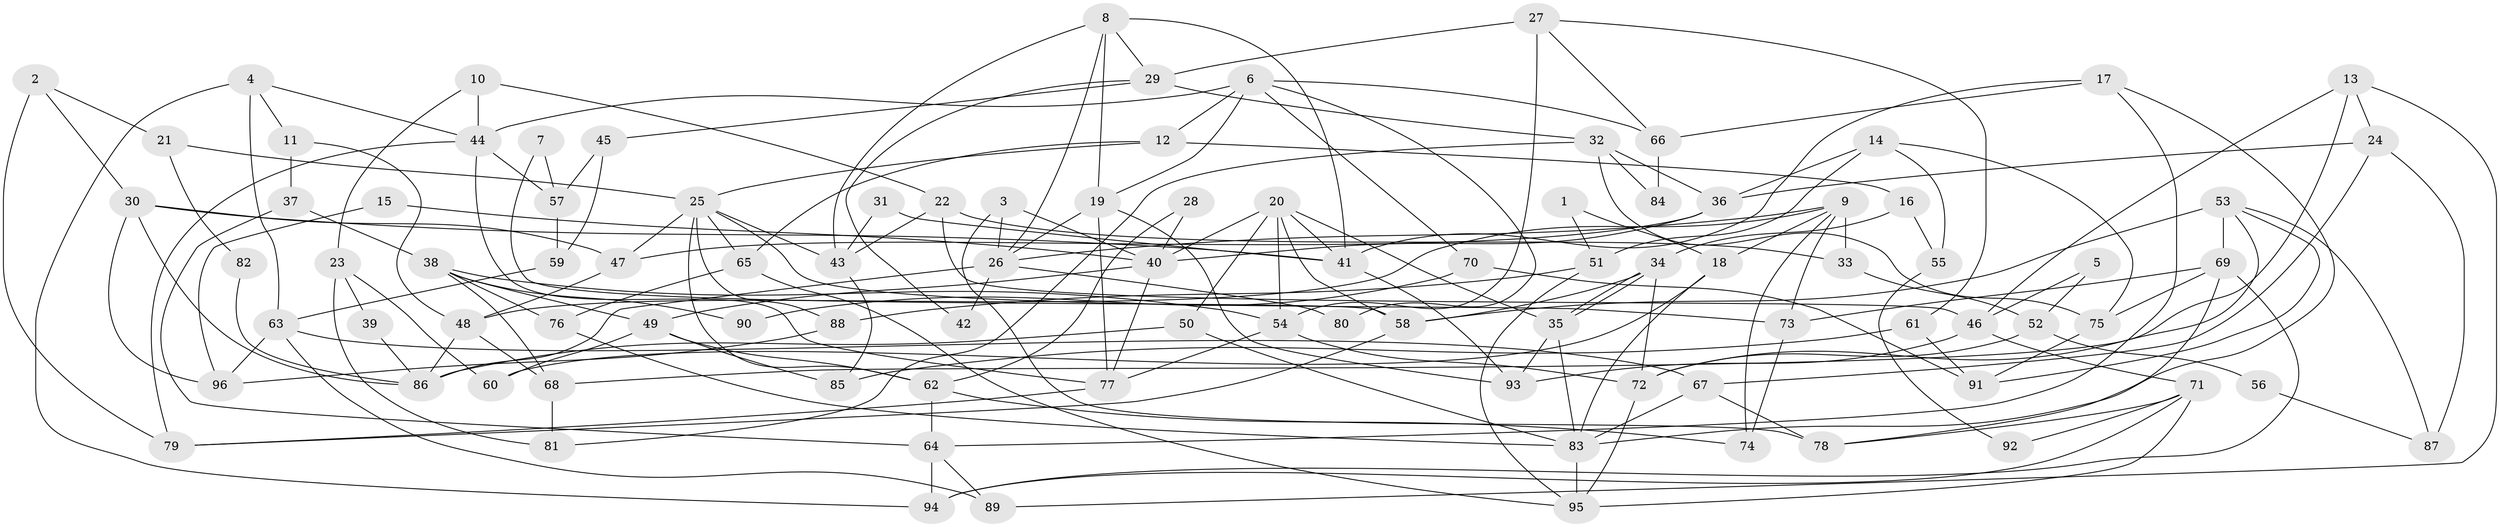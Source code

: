 // coarse degree distribution, {12: 0.05128205128205128, 13: 0.02564102564102564, 6: 0.10256410256410256, 9: 0.10256410256410256, 8: 0.07692307692307693, 7: 0.1282051282051282, 4: 0.1794871794871795, 11: 0.02564102564102564, 3: 0.15384615384615385, 2: 0.10256410256410256, 10: 0.02564102564102564, 1: 0.02564102564102564}
// Generated by graph-tools (version 1.1) at 2025/50/03/04/25 22:50:55]
// undirected, 96 vertices, 192 edges
graph export_dot {
  node [color=gray90,style=filled];
  1;
  2;
  3;
  4;
  5;
  6;
  7;
  8;
  9;
  10;
  11;
  12;
  13;
  14;
  15;
  16;
  17;
  18;
  19;
  20;
  21;
  22;
  23;
  24;
  25;
  26;
  27;
  28;
  29;
  30;
  31;
  32;
  33;
  34;
  35;
  36;
  37;
  38;
  39;
  40;
  41;
  42;
  43;
  44;
  45;
  46;
  47;
  48;
  49;
  50;
  51;
  52;
  53;
  54;
  55;
  56;
  57;
  58;
  59;
  60;
  61;
  62;
  63;
  64;
  65;
  66;
  67;
  68;
  69;
  70;
  71;
  72;
  73;
  74;
  75;
  76;
  77;
  78;
  79;
  80;
  81;
  82;
  83;
  84;
  85;
  86;
  87;
  88;
  89;
  90;
  91;
  92;
  93;
  94;
  95;
  96;
  1 -- 51;
  1 -- 18;
  2 -- 30;
  2 -- 79;
  2 -- 21;
  3 -- 40;
  3 -- 26;
  3 -- 78;
  4 -- 63;
  4 -- 11;
  4 -- 44;
  4 -- 94;
  5 -- 46;
  5 -- 52;
  6 -- 44;
  6 -- 66;
  6 -- 12;
  6 -- 19;
  6 -- 70;
  6 -- 80;
  7 -- 58;
  7 -- 57;
  8 -- 19;
  8 -- 41;
  8 -- 26;
  8 -- 29;
  8 -- 43;
  9 -- 26;
  9 -- 48;
  9 -- 18;
  9 -- 33;
  9 -- 73;
  9 -- 74;
  10 -- 22;
  10 -- 44;
  10 -- 23;
  11 -- 48;
  11 -- 37;
  12 -- 25;
  12 -- 16;
  12 -- 65;
  13 -- 89;
  13 -- 46;
  13 -- 24;
  13 -- 68;
  14 -- 75;
  14 -- 36;
  14 -- 51;
  14 -- 55;
  15 -- 96;
  15 -- 40;
  16 -- 34;
  16 -- 55;
  17 -- 83;
  17 -- 64;
  17 -- 41;
  17 -- 66;
  18 -- 83;
  18 -- 60;
  19 -- 77;
  19 -- 26;
  19 -- 93;
  20 -- 54;
  20 -- 35;
  20 -- 40;
  20 -- 41;
  20 -- 50;
  20 -- 58;
  21 -- 25;
  21 -- 82;
  22 -- 43;
  22 -- 46;
  22 -- 33;
  23 -- 60;
  23 -- 39;
  23 -- 81;
  24 -- 67;
  24 -- 36;
  24 -- 87;
  25 -- 62;
  25 -- 47;
  25 -- 43;
  25 -- 65;
  25 -- 73;
  25 -- 88;
  26 -- 42;
  26 -- 80;
  26 -- 86;
  27 -- 54;
  27 -- 61;
  27 -- 29;
  27 -- 66;
  28 -- 62;
  28 -- 40;
  29 -- 32;
  29 -- 42;
  29 -- 45;
  30 -- 86;
  30 -- 41;
  30 -- 47;
  30 -- 96;
  31 -- 41;
  31 -- 43;
  32 -- 81;
  32 -- 36;
  32 -- 75;
  32 -- 84;
  33 -- 52;
  34 -- 72;
  34 -- 35;
  34 -- 35;
  34 -- 58;
  35 -- 93;
  35 -- 83;
  36 -- 40;
  36 -- 47;
  37 -- 64;
  37 -- 38;
  38 -- 68;
  38 -- 54;
  38 -- 49;
  38 -- 76;
  38 -- 90;
  39 -- 86;
  40 -- 49;
  40 -- 77;
  41 -- 93;
  43 -- 85;
  44 -- 79;
  44 -- 57;
  44 -- 77;
  45 -- 57;
  45 -- 59;
  46 -- 71;
  46 -- 93;
  47 -- 48;
  48 -- 86;
  48 -- 68;
  49 -- 60;
  49 -- 62;
  49 -- 85;
  50 -- 83;
  50 -- 86;
  51 -- 95;
  51 -- 88;
  52 -- 72;
  52 -- 56;
  53 -- 58;
  53 -- 69;
  53 -- 72;
  53 -- 87;
  53 -- 91;
  54 -- 77;
  54 -- 72;
  55 -- 92;
  56 -- 87;
  57 -- 59;
  58 -- 79;
  59 -- 63;
  61 -- 85;
  61 -- 91;
  62 -- 74;
  62 -- 64;
  63 -- 67;
  63 -- 96;
  63 -- 89;
  64 -- 94;
  64 -- 89;
  65 -- 76;
  65 -- 95;
  66 -- 84;
  67 -- 78;
  67 -- 83;
  68 -- 81;
  69 -- 94;
  69 -- 73;
  69 -- 75;
  69 -- 78;
  70 -- 91;
  70 -- 90;
  71 -- 95;
  71 -- 78;
  71 -- 92;
  71 -- 94;
  72 -- 95;
  73 -- 74;
  75 -- 91;
  76 -- 83;
  77 -- 79;
  82 -- 86;
  83 -- 95;
  88 -- 96;
}
